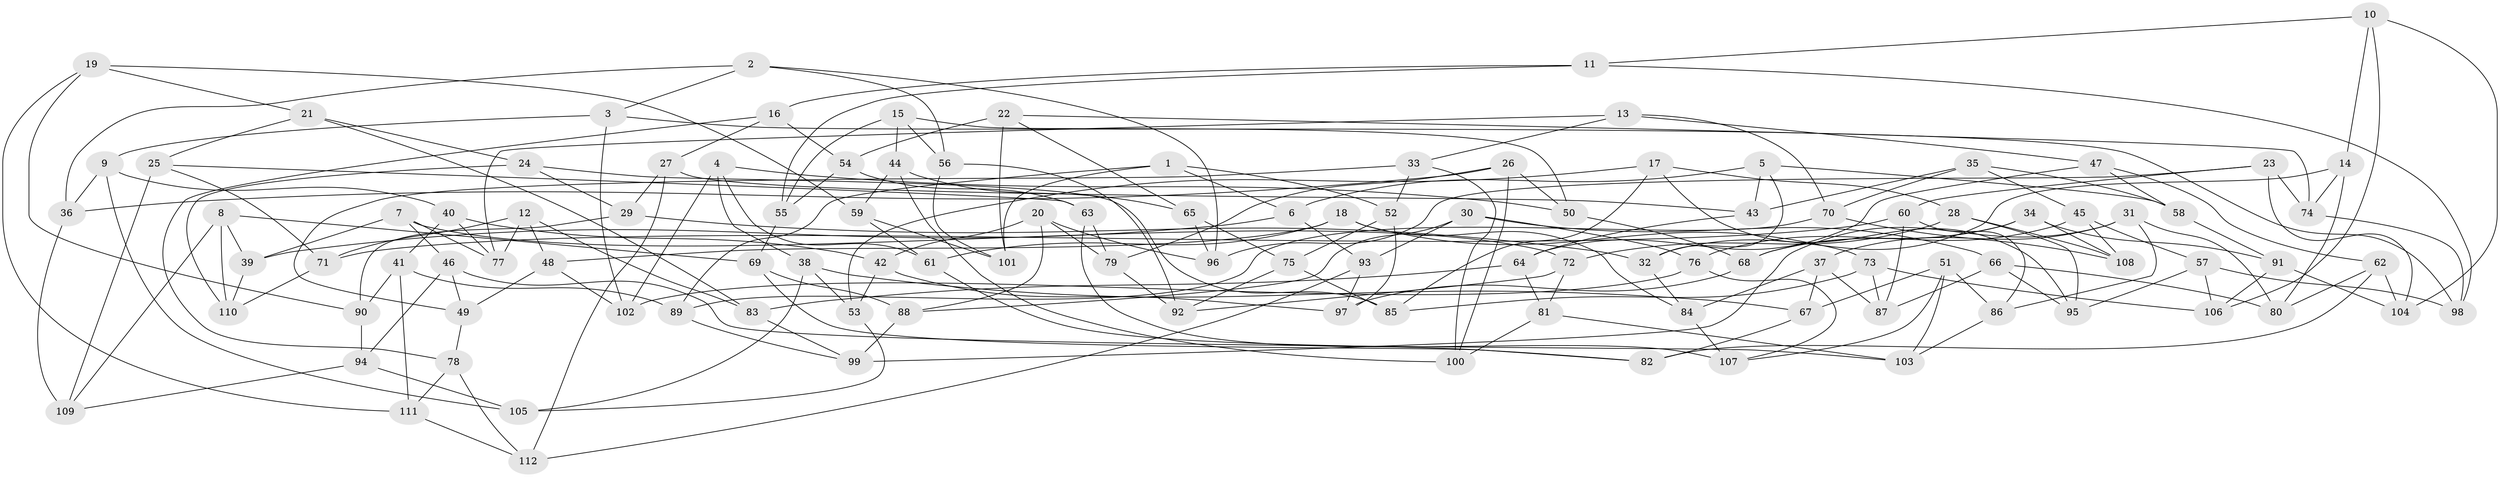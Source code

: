 // coarse degree distribution, {5: 0.17777777777777778, 6: 0.4222222222222222, 7: 0.1111111111111111, 3: 0.044444444444444446, 4: 0.08888888888888889, 8: 0.08888888888888889, 9: 0.06666666666666667}
// Generated by graph-tools (version 1.1) at 2025/38/03/04/25 23:38:12]
// undirected, 112 vertices, 224 edges
graph export_dot {
  node [color=gray90,style=filled];
  1;
  2;
  3;
  4;
  5;
  6;
  7;
  8;
  9;
  10;
  11;
  12;
  13;
  14;
  15;
  16;
  17;
  18;
  19;
  20;
  21;
  22;
  23;
  24;
  25;
  26;
  27;
  28;
  29;
  30;
  31;
  32;
  33;
  34;
  35;
  36;
  37;
  38;
  39;
  40;
  41;
  42;
  43;
  44;
  45;
  46;
  47;
  48;
  49;
  50;
  51;
  52;
  53;
  54;
  55;
  56;
  57;
  58;
  59;
  60;
  61;
  62;
  63;
  64;
  65;
  66;
  67;
  68;
  69;
  70;
  71;
  72;
  73;
  74;
  75;
  76;
  77;
  78;
  79;
  80;
  81;
  82;
  83;
  84;
  85;
  86;
  87;
  88;
  89;
  90;
  91;
  92;
  93;
  94;
  95;
  96;
  97;
  98;
  99;
  100;
  101;
  102;
  103;
  104;
  105;
  106;
  107;
  108;
  109;
  110;
  111;
  112;
  1 -- 101;
  1 -- 52;
  1 -- 6;
  1 -- 89;
  2 -- 56;
  2 -- 3;
  2 -- 36;
  2 -- 96;
  3 -- 102;
  3 -- 9;
  3 -- 98;
  4 -- 38;
  4 -- 50;
  4 -- 61;
  4 -- 102;
  5 -- 32;
  5 -- 43;
  5 -- 58;
  5 -- 6;
  6 -- 93;
  6 -- 39;
  7 -- 39;
  7 -- 72;
  7 -- 77;
  7 -- 46;
  8 -- 69;
  8 -- 109;
  8 -- 39;
  8 -- 110;
  9 -- 36;
  9 -- 105;
  9 -- 40;
  10 -- 14;
  10 -- 104;
  10 -- 106;
  10 -- 11;
  11 -- 98;
  11 -- 16;
  11 -- 55;
  12 -- 48;
  12 -- 83;
  12 -- 71;
  12 -- 77;
  13 -- 33;
  13 -- 70;
  13 -- 47;
  13 -- 77;
  14 -- 32;
  14 -- 74;
  14 -- 80;
  15 -- 56;
  15 -- 50;
  15 -- 55;
  15 -- 44;
  16 -- 78;
  16 -- 54;
  16 -- 27;
  17 -- 28;
  17 -- 85;
  17 -- 53;
  17 -- 95;
  18 -- 73;
  18 -- 84;
  18 -- 61;
  18 -- 48;
  19 -- 111;
  19 -- 90;
  19 -- 21;
  19 -- 59;
  20 -- 96;
  20 -- 88;
  20 -- 42;
  20 -- 79;
  21 -- 83;
  21 -- 24;
  21 -- 25;
  22 -- 74;
  22 -- 65;
  22 -- 54;
  22 -- 101;
  23 -- 60;
  23 -- 96;
  23 -- 74;
  23 -- 104;
  24 -- 29;
  24 -- 85;
  24 -- 110;
  25 -- 63;
  25 -- 109;
  25 -- 71;
  26 -- 79;
  26 -- 100;
  26 -- 36;
  26 -- 50;
  27 -- 43;
  27 -- 29;
  27 -- 112;
  28 -- 95;
  28 -- 108;
  28 -- 72;
  29 -- 90;
  29 -- 32;
  30 -- 76;
  30 -- 93;
  30 -- 66;
  30 -- 88;
  31 -- 37;
  31 -- 99;
  31 -- 80;
  31 -- 86;
  32 -- 84;
  33 -- 49;
  33 -- 52;
  33 -- 100;
  34 -- 68;
  34 -- 91;
  34 -- 76;
  34 -- 108;
  35 -- 70;
  35 -- 58;
  35 -- 45;
  35 -- 43;
  36 -- 109;
  37 -- 87;
  37 -- 67;
  37 -- 84;
  38 -- 105;
  38 -- 67;
  38 -- 53;
  39 -- 110;
  40 -- 42;
  40 -- 77;
  40 -- 41;
  41 -- 111;
  41 -- 90;
  41 -- 89;
  42 -- 53;
  42 -- 97;
  43 -- 64;
  44 -- 100;
  44 -- 59;
  44 -- 65;
  45 -- 68;
  45 -- 108;
  45 -- 57;
  46 -- 49;
  46 -- 94;
  46 -- 103;
  47 -- 58;
  47 -- 64;
  47 -- 62;
  48 -- 102;
  48 -- 49;
  49 -- 78;
  50 -- 68;
  51 -- 67;
  51 -- 86;
  51 -- 107;
  51 -- 103;
  52 -- 97;
  52 -- 75;
  53 -- 105;
  54 -- 63;
  54 -- 55;
  55 -- 69;
  56 -- 92;
  56 -- 101;
  57 -- 95;
  57 -- 98;
  57 -- 106;
  58 -- 91;
  59 -- 101;
  59 -- 61;
  60 -- 86;
  60 -- 87;
  60 -- 71;
  61 -- 82;
  62 -- 104;
  62 -- 82;
  62 -- 80;
  63 -- 79;
  63 -- 107;
  64 -- 83;
  64 -- 81;
  65 -- 96;
  65 -- 75;
  66 -- 95;
  66 -- 87;
  66 -- 80;
  67 -- 82;
  68 -- 97;
  69 -- 82;
  69 -- 88;
  70 -- 89;
  70 -- 108;
  71 -- 110;
  72 -- 92;
  72 -- 81;
  73 -- 85;
  73 -- 106;
  73 -- 87;
  74 -- 98;
  75 -- 85;
  75 -- 92;
  76 -- 102;
  76 -- 107;
  78 -- 112;
  78 -- 111;
  79 -- 92;
  81 -- 103;
  81 -- 100;
  83 -- 99;
  84 -- 107;
  86 -- 103;
  88 -- 99;
  89 -- 99;
  90 -- 94;
  91 -- 106;
  91 -- 104;
  93 -- 112;
  93 -- 97;
  94 -- 105;
  94 -- 109;
  111 -- 112;
}
